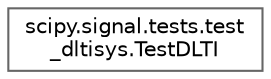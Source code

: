 digraph "Graphical Class Hierarchy"
{
 // LATEX_PDF_SIZE
  bgcolor="transparent";
  edge [fontname=Helvetica,fontsize=10,labelfontname=Helvetica,labelfontsize=10];
  node [fontname=Helvetica,fontsize=10,shape=box,height=0.2,width=0.4];
  rankdir="LR";
  Node0 [id="Node000000",label="scipy.signal.tests.test\l_dltisys.TestDLTI",height=0.2,width=0.4,color="grey40", fillcolor="white", style="filled",URL="$dc/ddc/classscipy_1_1signal_1_1tests_1_1test__dltisys_1_1TestDLTI.html",tooltip=" "];
}
